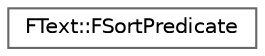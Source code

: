 digraph "Graphical Class Hierarchy"
{
 // INTERACTIVE_SVG=YES
 // LATEX_PDF_SIZE
  bgcolor="transparent";
  edge [fontname=Helvetica,fontsize=10,labelfontname=Helvetica,labelfontsize=10];
  node [fontname=Helvetica,fontsize=10,shape=box,height=0.2,width=0.4];
  rankdir="LR";
  Node0 [id="Node000000",label="FText::FSortPredicate",height=0.2,width=0.4,color="grey40", fillcolor="white", style="filled",URL="$d5/d06/classFText_1_1FSortPredicate.html",tooltip=" "];
}
